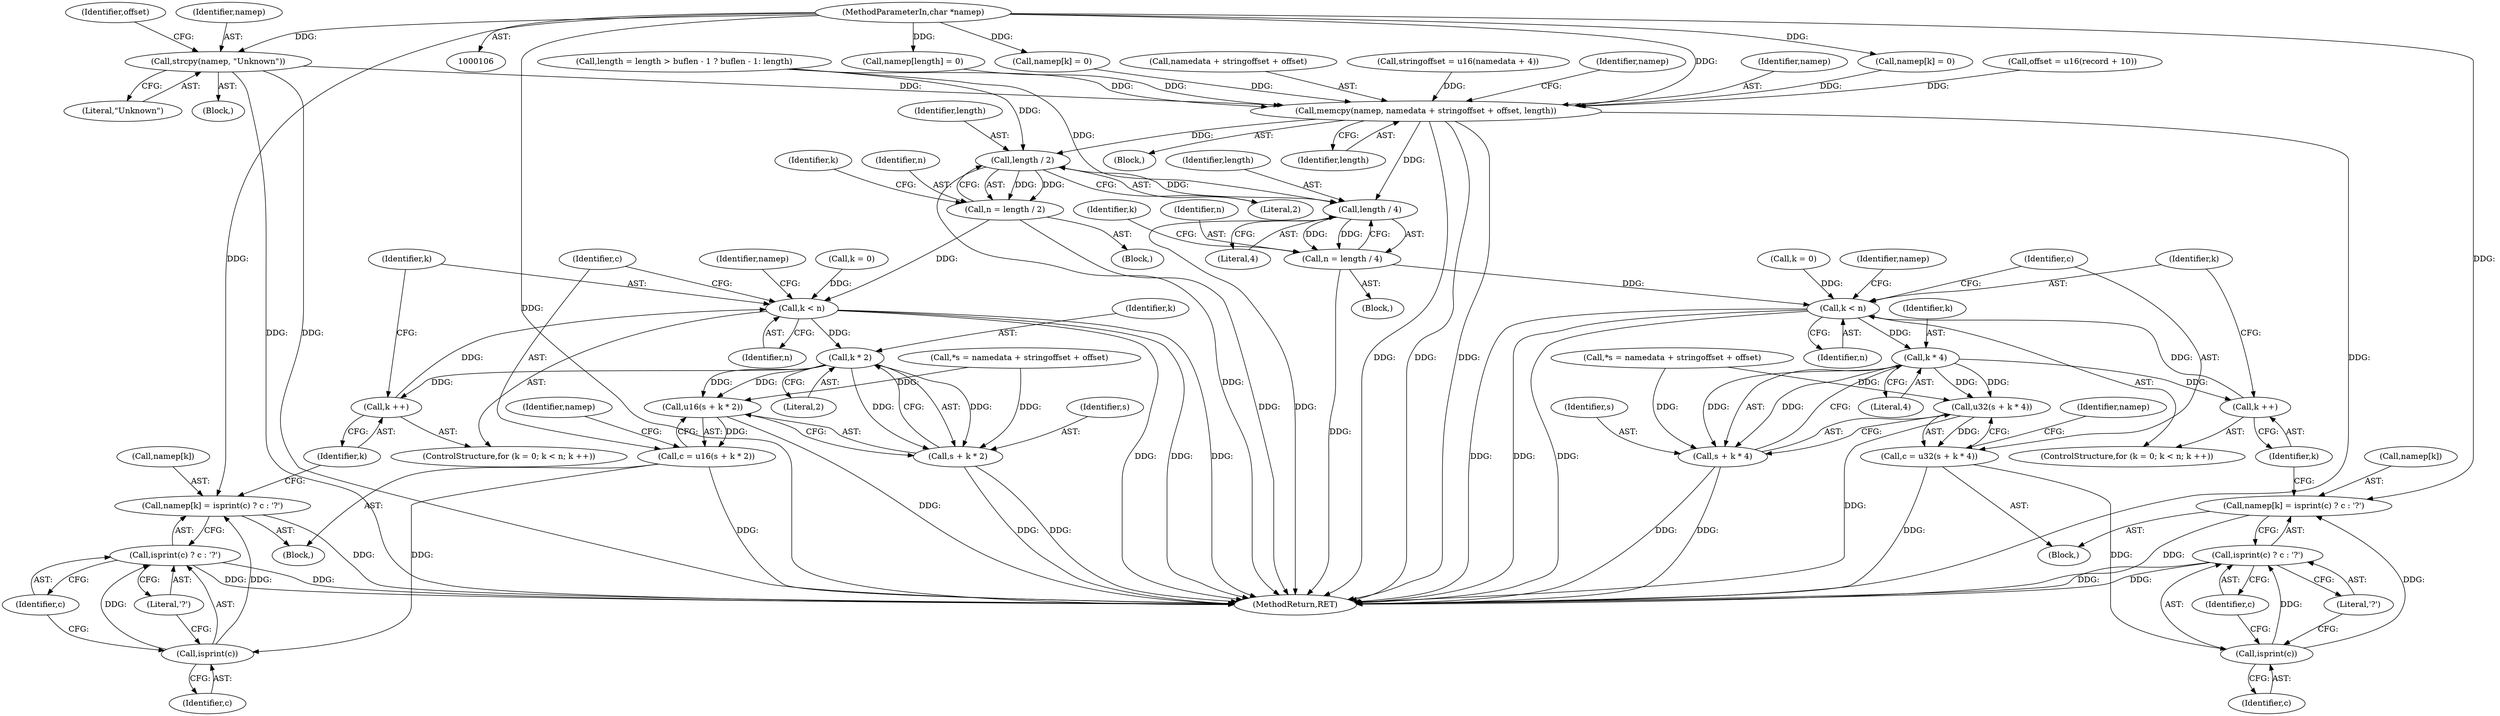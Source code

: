 digraph "0_ghostscript_3c2aebbedd37fab054e80f2e315de07d7e9b5bdb@pointer" {
"1000122" [label="(Call,strcpy(namep, \"Unknown\"))"];
"1000108" [label="(MethodParameterIn,char *namep)"];
"1000297" [label="(Call,memcpy(namep, namedata + stringoffset + offset, length))"];
"1000342" [label="(Call,length / 2)"];
"1000340" [label="(Call,n = length / 2)"];
"1000349" [label="(Call,k < n)"];
"1000361" [label="(Call,k * 2)"];
"1000352" [label="(Call,k ++)"];
"1000358" [label="(Call,u16(s + k * 2))"];
"1000356" [label="(Call,c = u16(s + k * 2))"];
"1000369" [label="(Call,isprint(c))"];
"1000364" [label="(Call,namep[k] = isprint(c) ? c : '?')"];
"1000368" [label="(Call,isprint(c) ? c : '?')"];
"1000359" [label="(Call,s + k * 2)"];
"1000410" [label="(Call,length / 4)"];
"1000408" [label="(Call,n = length / 4)"];
"1000417" [label="(Call,k < n)"];
"1000429" [label="(Call,k * 4)"];
"1000420" [label="(Call,k ++)"];
"1000426" [label="(Call,u32(s + k * 4))"];
"1000424" [label="(Call,c = u32(s + k * 4))"];
"1000437" [label="(Call,isprint(c))"];
"1000432" [label="(Call,namep[k] = isprint(c) ? c : '?')"];
"1000436" [label="(Call,isprint(c) ? c : '?')"];
"1000427" [label="(Call,s + k * 4)"];
"1000296" [label="(Block,)"];
"1000398" [label="(Block,)"];
"1000343" [label="(Identifier,length)"];
"1000297" [label="(Call,memcpy(namep, namedata + stringoffset + offset, length))"];
"1000436" [label="(Call,isprint(c) ? c : '?')"];
"1000409" [label="(Identifier,n)"];
"1000304" [label="(Identifier,length)"];
"1000419" [label="(Identifier,n)"];
"1000362" [label="(Identifier,k)"];
"1000347" [label="(Identifier,k)"];
"1000265" [label="(Call,offset = u16(record + 10))"];
"1000373" [label="(Call,namep[k] = 0)"];
"1000350" [label="(Identifier,k)"];
"1000428" [label="(Identifier,s)"];
"1000126" [label="(Identifier,offset)"];
"1000340" [label="(Call,n = length / 2)"];
"1000375" [label="(Identifier,namep)"];
"1000299" [label="(Call,namedata + stringoffset + offset)"];
"1000420" [label="(Call,k ++)"];
"1000424" [label="(Call,c = u32(s + k * 4))"];
"1000369" [label="(Call,isprint(c))"];
"1000429" [label="(Call,k * 4)"];
"1000358" [label="(Call,u16(s + k * 2))"];
"1000426" [label="(Call,u32(s + k * 4))"];
"1000356" [label="(Call,c = u16(s + k * 2))"];
"1000417" [label="(Call,k < n)"];
"1000400" [label="(Call,*s = namedata + stringoffset + offset)"];
"1000443" [label="(Identifier,namep)"];
"1000354" [label="(Block,)"];
"1000414" [label="(Call,k = 0)"];
"1000431" [label="(Literal,4)"];
"1000430" [label="(Identifier,k)"];
"1000427" [label="(Call,s + k * 4)"];
"1000365" [label="(Call,namep[k])"];
"1000346" [label="(Call,k = 0)"];
"1000422" [label="(Block,)"];
"1000441" [label="(Call,namep[k] = 0)"];
"1000421" [label="(Identifier,k)"];
"1000440" [label="(Literal,'?')"];
"1000345" [label="(ControlStructure,for (k = 0; k < n; k ++))"];
"1000415" [label="(Identifier,k)"];
"1000124" [label="(Literal,\"Unknown\")"];
"1000408" [label="(Call,n = length / 4)"];
"1000332" [label="(Call,*s = namedata + stringoffset + offset)"];
"1000425" [label="(Identifier,c)"];
"1000352" [label="(Call,k ++)"];
"1000305" [label="(Call,namep[length] = 0)"];
"1000364" [label="(Call,namep[k] = isprint(c) ? c : '?')"];
"1000439" [label="(Identifier,c)"];
"1000342" [label="(Call,length / 2)"];
"1000361" [label="(Call,k * 2)"];
"1000412" [label="(Literal,4)"];
"1000122" [label="(Call,strcpy(namep, \"Unknown\"))"];
"1000351" [label="(Identifier,n)"];
"1000433" [label="(Call,namep[k])"];
"1000434" [label="(Identifier,namep)"];
"1000410" [label="(Call,length / 4)"];
"1000330" [label="(Block,)"];
"1000110" [label="(Block,)"];
"1000437" [label="(Call,isprint(c))"];
"1000169" [label="(Call,stringoffset = u16(namedata + 4))"];
"1000368" [label="(Call,isprint(c) ? c : '?')"];
"1000341" [label="(Identifier,n)"];
"1000307" [label="(Identifier,namep)"];
"1000360" [label="(Identifier,s)"];
"1000349" [label="(Call,k < n)"];
"1000418" [label="(Identifier,k)"];
"1000438" [label="(Identifier,c)"];
"1000359" [label="(Call,s + k * 2)"];
"1000357" [label="(Identifier,c)"];
"1000366" [label="(Identifier,namep)"];
"1000413" [label="(ControlStructure,for (k = 0; k < n; k ++))"];
"1000372" [label="(Literal,'?')"];
"1000123" [label="(Identifier,namep)"];
"1000353" [label="(Identifier,k)"];
"1000271" [label="(Call,length = length > buflen - 1 ? buflen - 1: length)"];
"1000298" [label="(Identifier,namep)"];
"1000370" [label="(Identifier,c)"];
"1000371" [label="(Identifier,c)"];
"1000363" [label="(Literal,2)"];
"1000344" [label="(Literal,2)"];
"1000411" [label="(Identifier,length)"];
"1000108" [label="(MethodParameterIn,char *namep)"];
"1000432" [label="(Call,namep[k] = isprint(c) ? c : '?')"];
"1000449" [label="(MethodReturn,RET)"];
"1000122" -> "1000110"  [label="AST: "];
"1000122" -> "1000124"  [label="CFG: "];
"1000123" -> "1000122"  [label="AST: "];
"1000124" -> "1000122"  [label="AST: "];
"1000126" -> "1000122"  [label="CFG: "];
"1000122" -> "1000449"  [label="DDG: "];
"1000122" -> "1000449"  [label="DDG: "];
"1000108" -> "1000122"  [label="DDG: "];
"1000122" -> "1000297"  [label="DDG: "];
"1000108" -> "1000106"  [label="AST: "];
"1000108" -> "1000449"  [label="DDG: "];
"1000108" -> "1000297"  [label="DDG: "];
"1000108" -> "1000305"  [label="DDG: "];
"1000108" -> "1000364"  [label="DDG: "];
"1000108" -> "1000373"  [label="DDG: "];
"1000108" -> "1000432"  [label="DDG: "];
"1000108" -> "1000441"  [label="DDG: "];
"1000297" -> "1000296"  [label="AST: "];
"1000297" -> "1000304"  [label="CFG: "];
"1000298" -> "1000297"  [label="AST: "];
"1000299" -> "1000297"  [label="AST: "];
"1000304" -> "1000297"  [label="AST: "];
"1000307" -> "1000297"  [label="CFG: "];
"1000297" -> "1000449"  [label="DDG: "];
"1000297" -> "1000449"  [label="DDG: "];
"1000297" -> "1000449"  [label="DDG: "];
"1000297" -> "1000449"  [label="DDG: "];
"1000305" -> "1000297"  [label="DDG: "];
"1000373" -> "1000297"  [label="DDG: "];
"1000441" -> "1000297"  [label="DDG: "];
"1000169" -> "1000297"  [label="DDG: "];
"1000265" -> "1000297"  [label="DDG: "];
"1000271" -> "1000297"  [label="DDG: "];
"1000297" -> "1000342"  [label="DDG: "];
"1000297" -> "1000410"  [label="DDG: "];
"1000342" -> "1000340"  [label="AST: "];
"1000342" -> "1000344"  [label="CFG: "];
"1000343" -> "1000342"  [label="AST: "];
"1000344" -> "1000342"  [label="AST: "];
"1000340" -> "1000342"  [label="CFG: "];
"1000342" -> "1000449"  [label="DDG: "];
"1000342" -> "1000340"  [label="DDG: "];
"1000342" -> "1000340"  [label="DDG: "];
"1000271" -> "1000342"  [label="DDG: "];
"1000342" -> "1000410"  [label="DDG: "];
"1000340" -> "1000330"  [label="AST: "];
"1000341" -> "1000340"  [label="AST: "];
"1000347" -> "1000340"  [label="CFG: "];
"1000340" -> "1000449"  [label="DDG: "];
"1000340" -> "1000349"  [label="DDG: "];
"1000349" -> "1000345"  [label="AST: "];
"1000349" -> "1000351"  [label="CFG: "];
"1000350" -> "1000349"  [label="AST: "];
"1000351" -> "1000349"  [label="AST: "];
"1000357" -> "1000349"  [label="CFG: "];
"1000375" -> "1000349"  [label="CFG: "];
"1000349" -> "1000449"  [label="DDG: "];
"1000349" -> "1000449"  [label="DDG: "];
"1000349" -> "1000449"  [label="DDG: "];
"1000352" -> "1000349"  [label="DDG: "];
"1000346" -> "1000349"  [label="DDG: "];
"1000349" -> "1000361"  [label="DDG: "];
"1000361" -> "1000359"  [label="AST: "];
"1000361" -> "1000363"  [label="CFG: "];
"1000362" -> "1000361"  [label="AST: "];
"1000363" -> "1000361"  [label="AST: "];
"1000359" -> "1000361"  [label="CFG: "];
"1000361" -> "1000352"  [label="DDG: "];
"1000361" -> "1000358"  [label="DDG: "];
"1000361" -> "1000358"  [label="DDG: "];
"1000361" -> "1000359"  [label="DDG: "];
"1000361" -> "1000359"  [label="DDG: "];
"1000352" -> "1000345"  [label="AST: "];
"1000352" -> "1000353"  [label="CFG: "];
"1000353" -> "1000352"  [label="AST: "];
"1000350" -> "1000352"  [label="CFG: "];
"1000358" -> "1000356"  [label="AST: "];
"1000358" -> "1000359"  [label="CFG: "];
"1000359" -> "1000358"  [label="AST: "];
"1000356" -> "1000358"  [label="CFG: "];
"1000358" -> "1000449"  [label="DDG: "];
"1000358" -> "1000356"  [label="DDG: "];
"1000332" -> "1000358"  [label="DDG: "];
"1000356" -> "1000354"  [label="AST: "];
"1000357" -> "1000356"  [label="AST: "];
"1000366" -> "1000356"  [label="CFG: "];
"1000356" -> "1000449"  [label="DDG: "];
"1000356" -> "1000369"  [label="DDG: "];
"1000369" -> "1000368"  [label="AST: "];
"1000369" -> "1000370"  [label="CFG: "];
"1000370" -> "1000369"  [label="AST: "];
"1000371" -> "1000369"  [label="CFG: "];
"1000372" -> "1000369"  [label="CFG: "];
"1000369" -> "1000364"  [label="DDG: "];
"1000369" -> "1000368"  [label="DDG: "];
"1000364" -> "1000354"  [label="AST: "];
"1000364" -> "1000368"  [label="CFG: "];
"1000365" -> "1000364"  [label="AST: "];
"1000368" -> "1000364"  [label="AST: "];
"1000353" -> "1000364"  [label="CFG: "];
"1000364" -> "1000449"  [label="DDG: "];
"1000368" -> "1000371"  [label="CFG: "];
"1000368" -> "1000372"  [label="CFG: "];
"1000371" -> "1000368"  [label="AST: "];
"1000372" -> "1000368"  [label="AST: "];
"1000368" -> "1000449"  [label="DDG: "];
"1000368" -> "1000449"  [label="DDG: "];
"1000360" -> "1000359"  [label="AST: "];
"1000359" -> "1000449"  [label="DDG: "];
"1000359" -> "1000449"  [label="DDG: "];
"1000332" -> "1000359"  [label="DDG: "];
"1000410" -> "1000408"  [label="AST: "];
"1000410" -> "1000412"  [label="CFG: "];
"1000411" -> "1000410"  [label="AST: "];
"1000412" -> "1000410"  [label="AST: "];
"1000408" -> "1000410"  [label="CFG: "];
"1000410" -> "1000449"  [label="DDG: "];
"1000410" -> "1000408"  [label="DDG: "];
"1000410" -> "1000408"  [label="DDG: "];
"1000271" -> "1000410"  [label="DDG: "];
"1000408" -> "1000398"  [label="AST: "];
"1000409" -> "1000408"  [label="AST: "];
"1000415" -> "1000408"  [label="CFG: "];
"1000408" -> "1000449"  [label="DDG: "];
"1000408" -> "1000417"  [label="DDG: "];
"1000417" -> "1000413"  [label="AST: "];
"1000417" -> "1000419"  [label="CFG: "];
"1000418" -> "1000417"  [label="AST: "];
"1000419" -> "1000417"  [label="AST: "];
"1000425" -> "1000417"  [label="CFG: "];
"1000443" -> "1000417"  [label="CFG: "];
"1000417" -> "1000449"  [label="DDG: "];
"1000417" -> "1000449"  [label="DDG: "];
"1000417" -> "1000449"  [label="DDG: "];
"1000414" -> "1000417"  [label="DDG: "];
"1000420" -> "1000417"  [label="DDG: "];
"1000417" -> "1000429"  [label="DDG: "];
"1000429" -> "1000427"  [label="AST: "];
"1000429" -> "1000431"  [label="CFG: "];
"1000430" -> "1000429"  [label="AST: "];
"1000431" -> "1000429"  [label="AST: "];
"1000427" -> "1000429"  [label="CFG: "];
"1000429" -> "1000420"  [label="DDG: "];
"1000429" -> "1000426"  [label="DDG: "];
"1000429" -> "1000426"  [label="DDG: "];
"1000429" -> "1000427"  [label="DDG: "];
"1000429" -> "1000427"  [label="DDG: "];
"1000420" -> "1000413"  [label="AST: "];
"1000420" -> "1000421"  [label="CFG: "];
"1000421" -> "1000420"  [label="AST: "];
"1000418" -> "1000420"  [label="CFG: "];
"1000426" -> "1000424"  [label="AST: "];
"1000426" -> "1000427"  [label="CFG: "];
"1000427" -> "1000426"  [label="AST: "];
"1000424" -> "1000426"  [label="CFG: "];
"1000426" -> "1000449"  [label="DDG: "];
"1000426" -> "1000424"  [label="DDG: "];
"1000400" -> "1000426"  [label="DDG: "];
"1000424" -> "1000422"  [label="AST: "];
"1000425" -> "1000424"  [label="AST: "];
"1000434" -> "1000424"  [label="CFG: "];
"1000424" -> "1000449"  [label="DDG: "];
"1000424" -> "1000437"  [label="DDG: "];
"1000437" -> "1000436"  [label="AST: "];
"1000437" -> "1000438"  [label="CFG: "];
"1000438" -> "1000437"  [label="AST: "];
"1000439" -> "1000437"  [label="CFG: "];
"1000440" -> "1000437"  [label="CFG: "];
"1000437" -> "1000432"  [label="DDG: "];
"1000437" -> "1000436"  [label="DDG: "];
"1000432" -> "1000422"  [label="AST: "];
"1000432" -> "1000436"  [label="CFG: "];
"1000433" -> "1000432"  [label="AST: "];
"1000436" -> "1000432"  [label="AST: "];
"1000421" -> "1000432"  [label="CFG: "];
"1000432" -> "1000449"  [label="DDG: "];
"1000436" -> "1000439"  [label="CFG: "];
"1000436" -> "1000440"  [label="CFG: "];
"1000439" -> "1000436"  [label="AST: "];
"1000440" -> "1000436"  [label="AST: "];
"1000436" -> "1000449"  [label="DDG: "];
"1000436" -> "1000449"  [label="DDG: "];
"1000428" -> "1000427"  [label="AST: "];
"1000427" -> "1000449"  [label="DDG: "];
"1000427" -> "1000449"  [label="DDG: "];
"1000400" -> "1000427"  [label="DDG: "];
}
